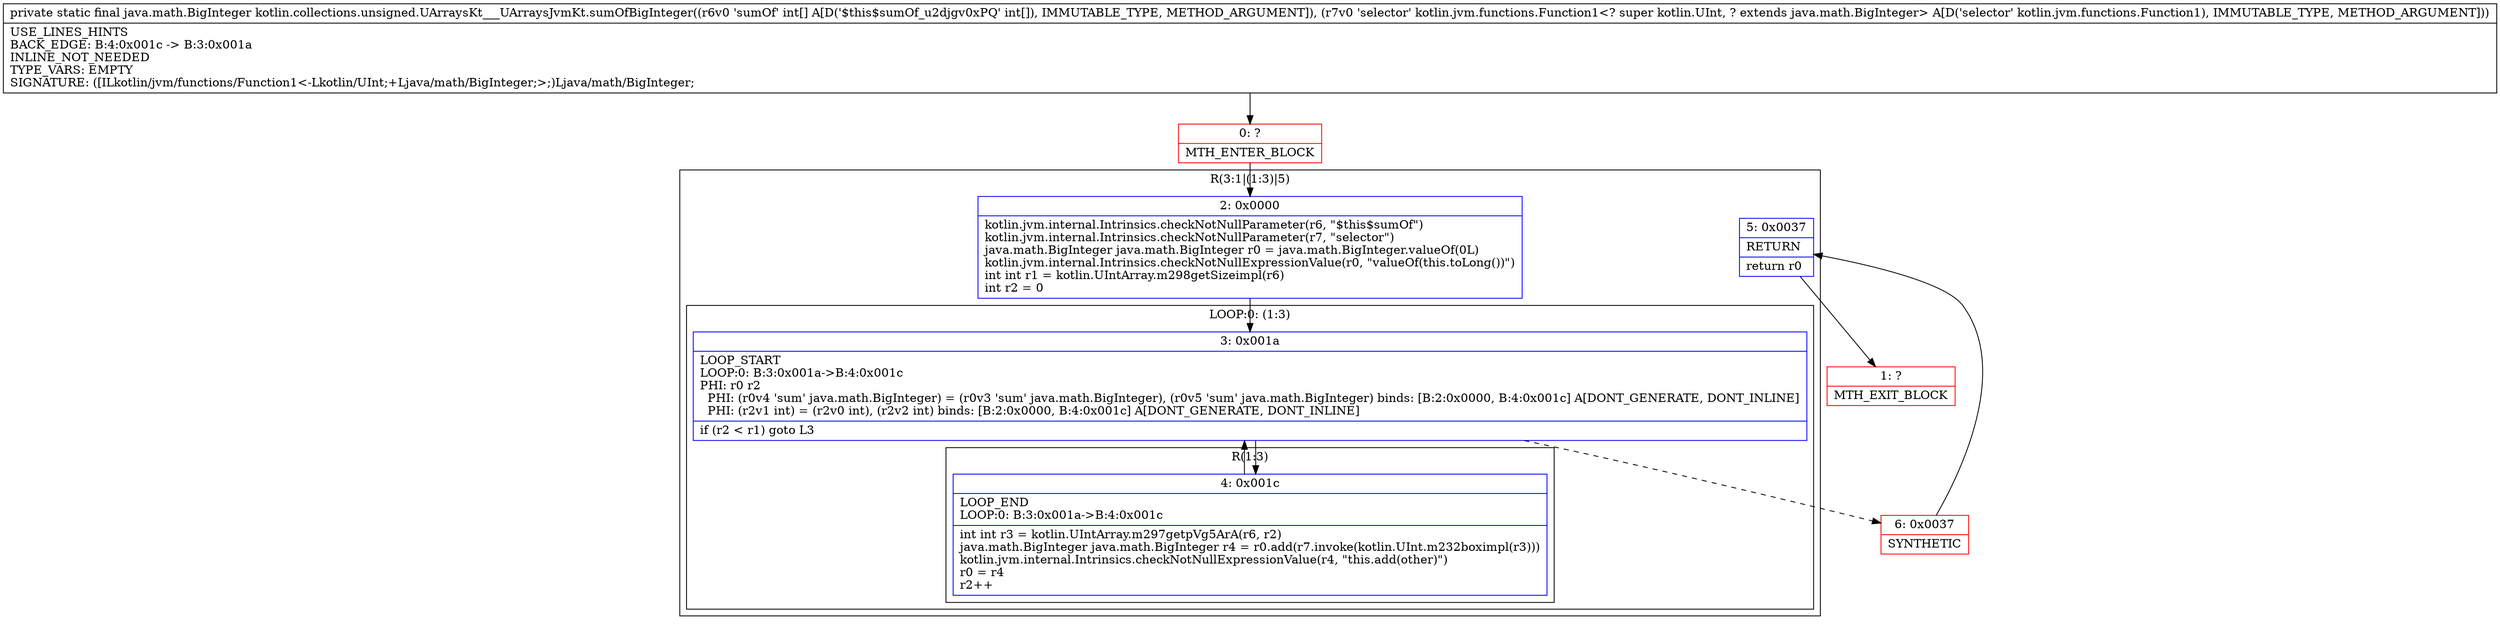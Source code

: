 digraph "CFG forkotlin.collections.unsigned.UArraysKt___UArraysJvmKt.sumOfBigInteger([ILkotlin\/jvm\/functions\/Function1;)Ljava\/math\/BigInteger;" {
subgraph cluster_Region_602933855 {
label = "R(3:1|(1:3)|5)";
node [shape=record,color=blue];
Node_2 [shape=record,label="{2\:\ 0x0000|kotlin.jvm.internal.Intrinsics.checkNotNullParameter(r6, \"$this$sumOf\")\lkotlin.jvm.internal.Intrinsics.checkNotNullParameter(r7, \"selector\")\ljava.math.BigInteger java.math.BigInteger r0 = java.math.BigInteger.valueOf(0L)\lkotlin.jvm.internal.Intrinsics.checkNotNullExpressionValue(r0, \"valueOf(this.toLong())\")\lint int r1 = kotlin.UIntArray.m298getSizeimpl(r6)\lint r2 = 0\l}"];
subgraph cluster_LoopRegion_2018314978 {
label = "LOOP:0: (1:3)";
node [shape=record,color=blue];
Node_3 [shape=record,label="{3\:\ 0x001a|LOOP_START\lLOOP:0: B:3:0x001a\-\>B:4:0x001c\lPHI: r0 r2 \l  PHI: (r0v4 'sum' java.math.BigInteger) = (r0v3 'sum' java.math.BigInteger), (r0v5 'sum' java.math.BigInteger) binds: [B:2:0x0000, B:4:0x001c] A[DONT_GENERATE, DONT_INLINE]\l  PHI: (r2v1 int) = (r2v0 int), (r2v2 int) binds: [B:2:0x0000, B:4:0x001c] A[DONT_GENERATE, DONT_INLINE]\l|if (r2 \< r1) goto L3\l}"];
subgraph cluster_Region_1623118377 {
label = "R(1:3)";
node [shape=record,color=blue];
Node_4 [shape=record,label="{4\:\ 0x001c|LOOP_END\lLOOP:0: B:3:0x001a\-\>B:4:0x001c\l|int int r3 = kotlin.UIntArray.m297getpVg5ArA(r6, r2)\ljava.math.BigInteger java.math.BigInteger r4 = r0.add(r7.invoke(kotlin.UInt.m232boximpl(r3)))\lkotlin.jvm.internal.Intrinsics.checkNotNullExpressionValue(r4, \"this.add(other)\")\lr0 = r4\lr2++\l}"];
}
}
Node_5 [shape=record,label="{5\:\ 0x0037|RETURN\l|return r0\l}"];
}
Node_0 [shape=record,color=red,label="{0\:\ ?|MTH_ENTER_BLOCK\l}"];
Node_6 [shape=record,color=red,label="{6\:\ 0x0037|SYNTHETIC\l}"];
Node_1 [shape=record,color=red,label="{1\:\ ?|MTH_EXIT_BLOCK\l}"];
MethodNode[shape=record,label="{private static final java.math.BigInteger kotlin.collections.unsigned.UArraysKt___UArraysJvmKt.sumOfBigInteger((r6v0 'sumOf' int[] A[D('$this$sumOf_u2djgv0xPQ' int[]), IMMUTABLE_TYPE, METHOD_ARGUMENT]), (r7v0 'selector' kotlin.jvm.functions.Function1\<? super kotlin.UInt, ? extends java.math.BigInteger\> A[D('selector' kotlin.jvm.functions.Function1), IMMUTABLE_TYPE, METHOD_ARGUMENT]))  | USE_LINES_HINTS\lBACK_EDGE: B:4:0x001c \-\> B:3:0x001a\lINLINE_NOT_NEEDED\lTYPE_VARS: EMPTY\lSIGNATURE: ([ILkotlin\/jvm\/functions\/Function1\<\-Lkotlin\/UInt;+Ljava\/math\/BigInteger;\>;)Ljava\/math\/BigInteger;\l}"];
MethodNode -> Node_0;Node_2 -> Node_3;
Node_3 -> Node_4;
Node_3 -> Node_6[style=dashed];
Node_4 -> Node_3;
Node_5 -> Node_1;
Node_0 -> Node_2;
Node_6 -> Node_5;
}

